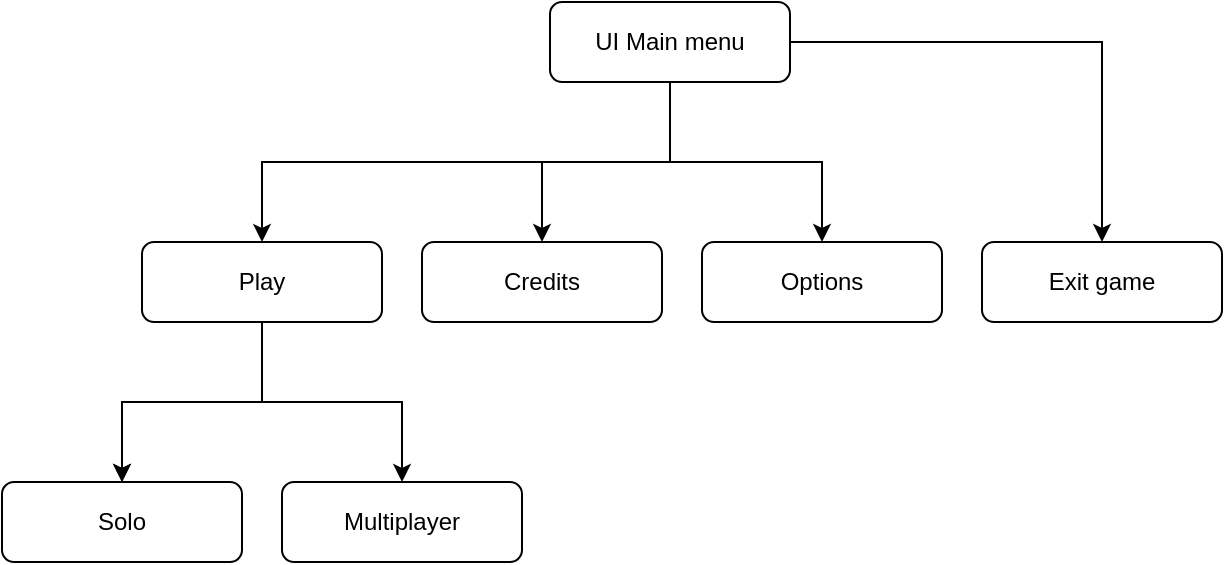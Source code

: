 <mxfile version="13.6.9" type="github">
  <diagram id="C5RBs43oDa-KdzZeNtuy" name="Gameplay flow">
    <mxGraphModel dx="540" dy="1006" grid="1" gridSize="10" guides="1" tooltips="1" connect="1" arrows="1" fold="1" page="1" pageScale="1" pageWidth="827" pageHeight="1169" math="0" shadow="0">
      <root>
        <mxCell id="WIyWlLk6GJQsqaUBKTNV-0" />
        <mxCell id="WIyWlLk6GJQsqaUBKTNV-1" parent="WIyWlLk6GJQsqaUBKTNV-0" />
        <mxCell id="OtnTEiLP755R2IgnLlQw-1" value="" style="edgeStyle=orthogonalEdgeStyle;rounded=0;orthogonalLoop=1;jettySize=auto;html=1;" edge="1" parent="WIyWlLk6GJQsqaUBKTNV-1" source="WIyWlLk6GJQsqaUBKTNV-3" target="OtnTEiLP755R2IgnLlQw-0">
          <mxGeometry relative="1" as="geometry">
            <Array as="points">
              <mxPoint x="354" y="160" />
              <mxPoint x="150" y="160" />
            </Array>
          </mxGeometry>
        </mxCell>
        <mxCell id="OtnTEiLP755R2IgnLlQw-5" value="" style="edgeStyle=orthogonalEdgeStyle;rounded=0;orthogonalLoop=1;jettySize=auto;html=1;" edge="1" parent="WIyWlLk6GJQsqaUBKTNV-1" source="WIyWlLk6GJQsqaUBKTNV-3" target="OtnTEiLP755R2IgnLlQw-4">
          <mxGeometry relative="1" as="geometry" />
        </mxCell>
        <mxCell id="OtnTEiLP755R2IgnLlQw-7" value="" style="edgeStyle=orthogonalEdgeStyle;rounded=0;orthogonalLoop=1;jettySize=auto;html=1;" edge="1" parent="WIyWlLk6GJQsqaUBKTNV-1" source="WIyWlLk6GJQsqaUBKTNV-3" target="OtnTEiLP755R2IgnLlQw-6">
          <mxGeometry relative="1" as="geometry" />
        </mxCell>
        <mxCell id="OtnTEiLP755R2IgnLlQw-9" value="" style="edgeStyle=orthogonalEdgeStyle;rounded=0;orthogonalLoop=1;jettySize=auto;html=1;" edge="1" parent="WIyWlLk6GJQsqaUBKTNV-1" source="WIyWlLk6GJQsqaUBKTNV-3" target="OtnTEiLP755R2IgnLlQw-8">
          <mxGeometry relative="1" as="geometry" />
        </mxCell>
        <mxCell id="WIyWlLk6GJQsqaUBKTNV-3" value="UI Main menu" style="rounded=1;whiteSpace=wrap;html=1;fontSize=12;glass=0;strokeWidth=1;shadow=0;" parent="WIyWlLk6GJQsqaUBKTNV-1" vertex="1">
          <mxGeometry x="294" y="80" width="120" height="40" as="geometry" />
        </mxCell>
        <mxCell id="OtnTEiLP755R2IgnLlQw-11" value="" style="edgeStyle=orthogonalEdgeStyle;rounded=0;orthogonalLoop=1;jettySize=auto;html=1;" edge="1" parent="WIyWlLk6GJQsqaUBKTNV-1" source="OtnTEiLP755R2IgnLlQw-0" target="OtnTEiLP755R2IgnLlQw-10">
          <mxGeometry relative="1" as="geometry" />
        </mxCell>
        <mxCell id="OtnTEiLP755R2IgnLlQw-12" value="" style="edgeStyle=orthogonalEdgeStyle;rounded=0;orthogonalLoop=1;jettySize=auto;html=1;" edge="1" parent="WIyWlLk6GJQsqaUBKTNV-1" source="OtnTEiLP755R2IgnLlQw-0" target="OtnTEiLP755R2IgnLlQw-10">
          <mxGeometry relative="1" as="geometry" />
        </mxCell>
        <mxCell id="OtnTEiLP755R2IgnLlQw-14" value="" style="edgeStyle=orthogonalEdgeStyle;rounded=0;orthogonalLoop=1;jettySize=auto;html=1;" edge="1" parent="WIyWlLk6GJQsqaUBKTNV-1" source="OtnTEiLP755R2IgnLlQw-0" target="OtnTEiLP755R2IgnLlQw-13">
          <mxGeometry relative="1" as="geometry" />
        </mxCell>
        <mxCell id="OtnTEiLP755R2IgnLlQw-0" value="Play" style="rounded=1;whiteSpace=wrap;html=1;fontSize=12;glass=0;strokeWidth=1;shadow=0;" vertex="1" parent="WIyWlLk6GJQsqaUBKTNV-1">
          <mxGeometry x="90" y="200" width="120" height="40" as="geometry" />
        </mxCell>
        <mxCell id="OtnTEiLP755R2IgnLlQw-4" value="Credits" style="rounded=1;whiteSpace=wrap;html=1;fontSize=12;glass=0;strokeWidth=1;shadow=0;" vertex="1" parent="WIyWlLk6GJQsqaUBKTNV-1">
          <mxGeometry x="230" y="200" width="120" height="40" as="geometry" />
        </mxCell>
        <mxCell id="OtnTEiLP755R2IgnLlQw-6" value="Options" style="rounded=1;whiteSpace=wrap;html=1;fontSize=12;glass=0;strokeWidth=1;shadow=0;" vertex="1" parent="WIyWlLk6GJQsqaUBKTNV-1">
          <mxGeometry x="370" y="200" width="120" height="40" as="geometry" />
        </mxCell>
        <mxCell id="OtnTEiLP755R2IgnLlQw-8" value="Exit game" style="rounded=1;whiteSpace=wrap;html=1;fontSize=12;glass=0;strokeWidth=1;shadow=0;" vertex="1" parent="WIyWlLk6GJQsqaUBKTNV-1">
          <mxGeometry x="510" y="200" width="120" height="40" as="geometry" />
        </mxCell>
        <mxCell id="OtnTEiLP755R2IgnLlQw-10" value="Solo" style="rounded=1;whiteSpace=wrap;html=1;fontSize=12;glass=0;strokeWidth=1;shadow=0;" vertex="1" parent="WIyWlLk6GJQsqaUBKTNV-1">
          <mxGeometry x="20" y="320" width="120" height="40" as="geometry" />
        </mxCell>
        <mxCell id="OtnTEiLP755R2IgnLlQw-13" value="Multiplayer" style="rounded=1;whiteSpace=wrap;html=1;fontSize=12;glass=0;strokeWidth=1;shadow=0;" vertex="1" parent="WIyWlLk6GJQsqaUBKTNV-1">
          <mxGeometry x="160" y="320" width="120" height="40" as="geometry" />
        </mxCell>
      </root>
    </mxGraphModel>
  </diagram>
</mxfile>
